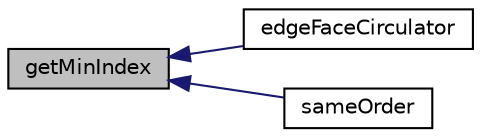 digraph "getMinIndex"
{
  bgcolor="transparent";
  edge [fontname="Helvetica",fontsize="10",labelfontname="Helvetica",labelfontsize="10"];
  node [fontname="Helvetica",fontsize="10",shape=record];
  rankdir="LR";
  Node1 [label="getMinIndex",height=0.2,width=0.4,color="black", fillcolor="grey75", style="filled", fontcolor="black"];
  Node1 -> Node2 [dir="back",color="midnightblue",fontsize="10",style="solid",fontname="Helvetica"];
  Node2 [label="edgeFaceCirculator",height=0.2,width=0.4,color="black",URL="$a00623.html#abf7fda5f9159643fbdf18d849ead463d",tooltip="Construct as copy. "];
  Node1 -> Node3 [dir="back",color="midnightblue",fontsize="10",style="solid",fontname="Helvetica"];
  Node3 [label="sameOrder",height=0.2,width=0.4,color="black",URL="$a00623.html#af4f829f128d956814b745283b40e2cc1",tooltip="Helper: return true if normal of generated face points along. "];
}
